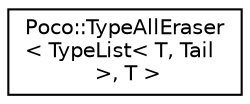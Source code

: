 digraph "Graphical Class Hierarchy"
{
 // LATEX_PDF_SIZE
  edge [fontname="Helvetica",fontsize="10",labelfontname="Helvetica",labelfontsize="10"];
  node [fontname="Helvetica",fontsize="10",shape=record];
  rankdir="LR";
  Node0 [label="Poco::TypeAllEraser\l\< TypeList\< T, Tail\l \>, T \>",height=0.2,width=0.4,color="black", fillcolor="white", style="filled",URL="$structPoco_1_1TypeAllEraser_3_01TypeList_3_01T_00_01Tail_01_4_00_01T_01_4.html",tooltip=" "];
}
